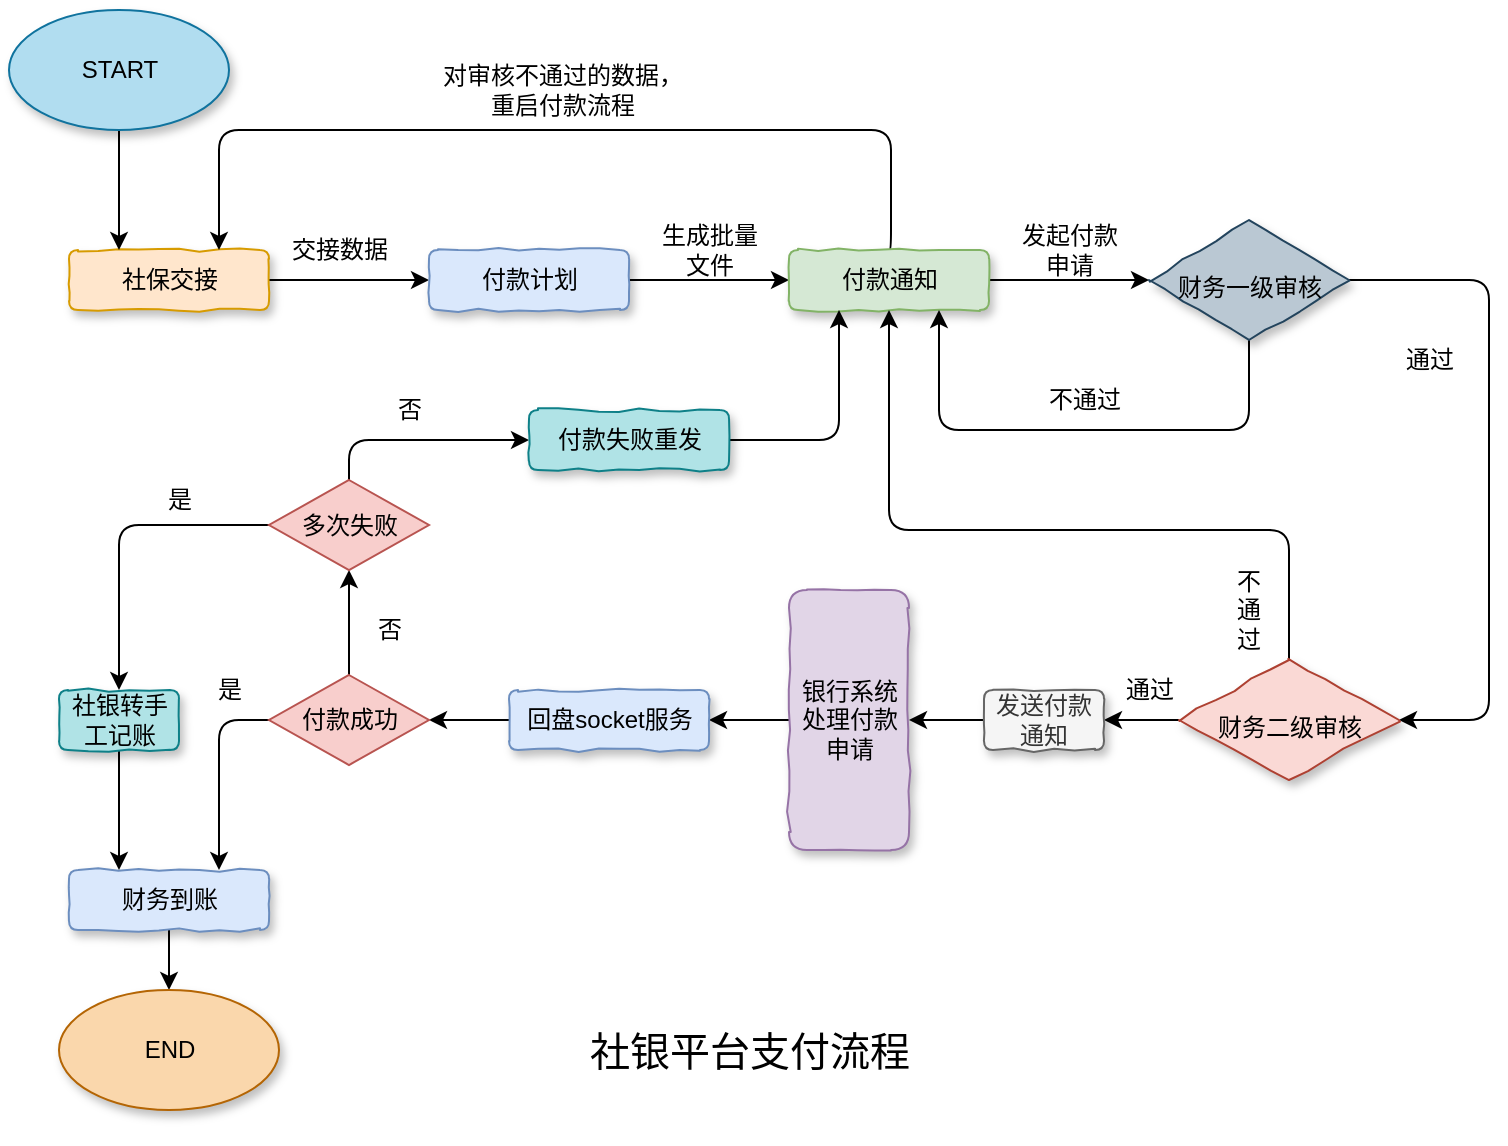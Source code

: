 <mxfile version="12.3.2" type="device" pages="1"><diagram id="mwS_Z8LhpK5Ed59rrG7H" name="第 1 页"><mxGraphModel dx="1320" dy="554" grid="1" gridSize="10" guides="1" tooltips="1" connect="1" arrows="1" fold="1" page="1" pageScale="1" pageWidth="827" pageHeight="1169" math="0" shadow="0"><root><mxCell id="0"/><mxCell id="1" parent="0"/><mxCell id="VcwS3am4rxy-Df3fU-VQ-3" value="" style="edgeStyle=orthogonalEdgeStyle;rounded=0;orthogonalLoop=1;jettySize=auto;html=1;" edge="1" parent="1" source="VcwS3am4rxy-Df3fU-VQ-1" target="VcwS3am4rxy-Df3fU-VQ-2"><mxGeometry relative="1" as="geometry"/></mxCell><mxCell id="VcwS3am4rxy-Df3fU-VQ-1" value="社保交接" style="rounded=1;whiteSpace=wrap;html=1;fillColor=#ffe6cc;strokeColor=#d79b00;comic=1;shadow=1;" vertex="1" parent="1"><mxGeometry x="72.5" y="160" width="100" height="30" as="geometry"/></mxCell><mxCell id="VcwS3am4rxy-Df3fU-VQ-5" value="" style="edgeStyle=orthogonalEdgeStyle;rounded=0;orthogonalLoop=1;jettySize=auto;html=1;" edge="1" parent="1" source="VcwS3am4rxy-Df3fU-VQ-2" target="VcwS3am4rxy-Df3fU-VQ-4"><mxGeometry relative="1" as="geometry"/></mxCell><mxCell id="VcwS3am4rxy-Df3fU-VQ-2" value="付款计划" style="rounded=1;whiteSpace=wrap;html=1;fillColor=#dae8fc;strokeColor=#6c8ebf;comic=1;shadow=1;" vertex="1" parent="1"><mxGeometry x="252.5" y="160" width="100" height="30" as="geometry"/></mxCell><mxCell id="VcwS3am4rxy-Df3fU-VQ-7" value="" style="edgeStyle=orthogonalEdgeStyle;rounded=0;orthogonalLoop=1;jettySize=auto;html=1;" edge="1" parent="1" source="VcwS3am4rxy-Df3fU-VQ-4"><mxGeometry relative="1" as="geometry"><mxPoint x="612.5" y="175" as="targetPoint"/></mxGeometry></mxCell><mxCell id="VcwS3am4rxy-Df3fU-VQ-59" style="edgeStyle=orthogonalEdgeStyle;rounded=1;orthogonalLoop=1;jettySize=auto;html=1;exitX=0.5;exitY=0;exitDx=0;exitDy=0;entryX=0.75;entryY=0;entryDx=0;entryDy=0;strokeColor=#000000;strokeWidth=1;fontSize=20;" edge="1" parent="1" source="VcwS3am4rxy-Df3fU-VQ-4" target="VcwS3am4rxy-Df3fU-VQ-1"><mxGeometry relative="1" as="geometry"><Array as="points"><mxPoint x="483.5" y="100"/><mxPoint x="147.5" y="100"/></Array></mxGeometry></mxCell><mxCell id="VcwS3am4rxy-Df3fU-VQ-4" value="付款通知" style="rounded=1;whiteSpace=wrap;html=1;fillColor=#d5e8d4;strokeColor=#82b366;comic=1;shadow=1;" vertex="1" parent="1"><mxGeometry x="432.5" y="160" width="100" height="30" as="geometry"/></mxCell><mxCell id="VcwS3am4rxy-Df3fU-VQ-9" value="" style="edgeStyle=orthogonalEdgeStyle;rounded=1;orthogonalLoop=1;jettySize=auto;html=1;exitX=1;exitY=0.5;exitDx=0;exitDy=0;entryX=1;entryY=0.5;entryDx=0;entryDy=0;" edge="1" parent="1" source="VcwS3am4rxy-Df3fU-VQ-55" target="VcwS3am4rxy-Df3fU-VQ-46"><mxGeometry relative="1" as="geometry"><mxPoint x="712.5" y="175.333" as="sourcePoint"/><mxPoint x="732.5" y="395" as="targetPoint"/><Array as="points"><mxPoint x="782.5" y="175"/><mxPoint x="782.5" y="395"/></Array></mxGeometry></mxCell><mxCell id="VcwS3am4rxy-Df3fU-VQ-19" style="edgeStyle=orthogonalEdgeStyle;rounded=1;orthogonalLoop=1;jettySize=auto;html=1;" edge="1" parent="1" source="VcwS3am4rxy-Df3fU-VQ-16"><mxGeometry relative="1" as="geometry"><mxPoint x="392.5" y="395" as="targetPoint"/></mxGeometry></mxCell><mxCell id="VcwS3am4rxy-Df3fU-VQ-16" value="银行系统处理付款申请" style="rounded=1;whiteSpace=wrap;html=1;fillColor=#e1d5e7;strokeColor=#9673a6;comic=1;shadow=1;" vertex="1" parent="1"><mxGeometry x="432.5" y="330" width="60" height="130" as="geometry"/></mxCell><mxCell id="VcwS3am4rxy-Df3fU-VQ-10" value="交接数据" style="text;html=1;strokeColor=none;fillColor=none;align=center;verticalAlign=middle;whiteSpace=wrap;rounded=0;shadow=1;comic=1;" vertex="1" parent="1"><mxGeometry x="182.5" y="150" width="50" height="20" as="geometry"/></mxCell><mxCell id="VcwS3am4rxy-Df3fU-VQ-11" value="生成批量文件" style="text;html=1;strokeColor=none;fillColor=none;align=center;verticalAlign=middle;whiteSpace=wrap;rounded=0;shadow=1;comic=1;" vertex="1" parent="1"><mxGeometry x="367.5" y="150" width="50" height="20" as="geometry"/></mxCell><mxCell id="VcwS3am4rxy-Df3fU-VQ-14" value="发起付款申请" style="text;html=1;strokeColor=none;fillColor=none;align=center;verticalAlign=middle;whiteSpace=wrap;rounded=0;shadow=1;comic=1;" vertex="1" parent="1"><mxGeometry x="547.5" y="150" width="50" height="20" as="geometry"/></mxCell><mxCell id="VcwS3am4rxy-Df3fU-VQ-18" value="通过" style="text;html=1;strokeColor=none;fillColor=none;align=center;verticalAlign=middle;whiteSpace=wrap;rounded=0;shadow=1;comic=1;" vertex="1" parent="1"><mxGeometry x="582.5" y="360" width="60" height="40" as="geometry"/></mxCell><mxCell id="VcwS3am4rxy-Df3fU-VQ-22" style="edgeStyle=orthogonalEdgeStyle;rounded=1;orthogonalLoop=1;jettySize=auto;html=1;exitX=0;exitY=0.5;exitDx=0;exitDy=0;" edge="1" parent="1" source="VcwS3am4rxy-Df3fU-VQ-20" target="VcwS3am4rxy-Df3fU-VQ-23"><mxGeometry relative="1" as="geometry"><mxPoint x="212.5" y="394.862" as="targetPoint"/></mxGeometry></mxCell><mxCell id="VcwS3am4rxy-Df3fU-VQ-20" value="回盘socket服务" style="rounded=1;whiteSpace=wrap;html=1;fillColor=#dae8fc;strokeColor=#6c8ebf;comic=1;shadow=1;" vertex="1" parent="1"><mxGeometry x="292.5" y="380" width="100" height="30" as="geometry"/></mxCell><mxCell id="VcwS3am4rxy-Df3fU-VQ-24" style="edgeStyle=orthogonalEdgeStyle;rounded=1;orthogonalLoop=1;jettySize=auto;html=1;exitX=0;exitY=0.5;exitDx=0;exitDy=0;entryX=0.75;entryY=0;entryDx=0;entryDy=0;" edge="1" parent="1" source="VcwS3am4rxy-Df3fU-VQ-23" target="VcwS3am4rxy-Df3fU-VQ-25"><mxGeometry relative="1" as="geometry"><mxPoint x="132.5" y="500" as="targetPoint"/></mxGeometry></mxCell><mxCell id="VcwS3am4rxy-Df3fU-VQ-29" value="" style="edgeStyle=orthogonalEdgeStyle;rounded=1;orthogonalLoop=1;jettySize=auto;html=1;" edge="1" parent="1" source="VcwS3am4rxy-Df3fU-VQ-23" target="VcwS3am4rxy-Df3fU-VQ-28"><mxGeometry relative="1" as="geometry"/></mxCell><mxCell id="VcwS3am4rxy-Df3fU-VQ-23" value="付款成功" style="rhombus;whiteSpace=wrap;html=1;fillColor=#f8cecc;strokeColor=#b85450;" vertex="1" parent="1"><mxGeometry x="172.5" y="372.5" width="80" height="45" as="geometry"/></mxCell><mxCell id="VcwS3am4rxy-Df3fU-VQ-31" style="edgeStyle=orthogonalEdgeStyle;rounded=1;orthogonalLoop=1;jettySize=auto;html=1;exitX=0;exitY=0.5;exitDx=0;exitDy=0;entryX=0.5;entryY=0;entryDx=0;entryDy=0;" edge="1" parent="1" source="VcwS3am4rxy-Df3fU-VQ-28" target="VcwS3am4rxy-Df3fU-VQ-36"><mxGeometry relative="1" as="geometry"><mxPoint x="132.5" y="297.833" as="targetPoint"/></mxGeometry></mxCell><mxCell id="VcwS3am4rxy-Df3fU-VQ-34" style="edgeStyle=orthogonalEdgeStyle;rounded=1;orthogonalLoop=1;jettySize=auto;html=1;exitX=0.5;exitY=0;exitDx=0;exitDy=0;entryX=0;entryY=0.5;entryDx=0;entryDy=0;fillColor=#b0e3e6;strokeColor=#000000;" edge="1" parent="1" source="VcwS3am4rxy-Df3fU-VQ-28" target="VcwS3am4rxy-Df3fU-VQ-33"><mxGeometry relative="1" as="geometry"/></mxCell><mxCell id="VcwS3am4rxy-Df3fU-VQ-28" value="多次失败" style="rhombus;whiteSpace=wrap;html=1;fillColor=#f8cecc;strokeColor=#b85450;" vertex="1" parent="1"><mxGeometry x="172.5" y="275" width="80" height="45" as="geometry"/></mxCell><mxCell id="VcwS3am4rxy-Df3fU-VQ-42" style="edgeStyle=orthogonalEdgeStyle;rounded=1;orthogonalLoop=1;jettySize=auto;html=1;exitX=0.5;exitY=1;exitDx=0;exitDy=0;strokeColor=#000000;" edge="1" parent="1" source="VcwS3am4rxy-Df3fU-VQ-25" target="VcwS3am4rxy-Df3fU-VQ-41"><mxGeometry relative="1" as="geometry"/></mxCell><mxCell id="VcwS3am4rxy-Df3fU-VQ-25" value="财务到账" style="rounded=1;whiteSpace=wrap;html=1;fillColor=#dae8fc;strokeColor=#6c8ebf;comic=1;shadow=1;" vertex="1" parent="1"><mxGeometry x="72.5" y="470" width="100" height="30" as="geometry"/></mxCell><mxCell id="VcwS3am4rxy-Df3fU-VQ-26" value="是" style="text;html=1;strokeColor=none;fillColor=none;align=center;verticalAlign=middle;whiteSpace=wrap;rounded=0;shadow=1;comic=1;" vertex="1" parent="1"><mxGeometry x="127.5" y="370" width="50" height="20" as="geometry"/></mxCell><mxCell id="VcwS3am4rxy-Df3fU-VQ-27" value="否" style="text;html=1;strokeColor=none;fillColor=none;align=center;verticalAlign=middle;whiteSpace=wrap;rounded=0;shadow=1;comic=1;" vertex="1" parent="1"><mxGeometry x="212.5" y="340" width="40" height="20" as="geometry"/></mxCell><mxCell id="VcwS3am4rxy-Df3fU-VQ-35" style="edgeStyle=orthogonalEdgeStyle;rounded=1;orthogonalLoop=1;jettySize=auto;html=1;entryX=0.25;entryY=1;entryDx=0;entryDy=0;" edge="1" parent="1" source="VcwS3am4rxy-Df3fU-VQ-33" target="VcwS3am4rxy-Df3fU-VQ-4"><mxGeometry relative="1" as="geometry"/></mxCell><mxCell id="VcwS3am4rxy-Df3fU-VQ-33" value="付款失败重发" style="rounded=1;whiteSpace=wrap;html=1;fillColor=#b0e3e6;strokeColor=#0e8088;comic=1;shadow=1;" vertex="1" parent="1"><mxGeometry x="302.5" y="240" width="100" height="30" as="geometry"/></mxCell><mxCell id="VcwS3am4rxy-Df3fU-VQ-37" style="edgeStyle=orthogonalEdgeStyle;rounded=1;orthogonalLoop=1;jettySize=auto;html=1;exitX=0.5;exitY=1;exitDx=0;exitDy=0;entryX=0.25;entryY=0;entryDx=0;entryDy=0;strokeColor=#000000;" edge="1" parent="1" source="VcwS3am4rxy-Df3fU-VQ-36" target="VcwS3am4rxy-Df3fU-VQ-25"><mxGeometry relative="1" as="geometry"/></mxCell><mxCell id="VcwS3am4rxy-Df3fU-VQ-36" value="社银转手工记账" style="rounded=1;whiteSpace=wrap;html=1;fillColor=#b0e3e6;strokeColor=#0e8088;comic=1;shadow=1;" vertex="1" parent="1"><mxGeometry x="67.5" y="380" width="60" height="30" as="geometry"/></mxCell><mxCell id="VcwS3am4rxy-Df3fU-VQ-38" value="否" style="text;html=1;strokeColor=none;fillColor=none;align=center;verticalAlign=middle;whiteSpace=wrap;rounded=0;shadow=1;comic=1;" vertex="1" parent="1"><mxGeometry x="222.5" y="230" width="40" height="20" as="geometry"/></mxCell><mxCell id="VcwS3am4rxy-Df3fU-VQ-39" value="是" style="text;html=1;strokeColor=none;fillColor=none;align=center;verticalAlign=middle;whiteSpace=wrap;rounded=0;shadow=1;comic=1;" vertex="1" parent="1"><mxGeometry x="102.5" y="275" width="50" height="20" as="geometry"/></mxCell><mxCell id="VcwS3am4rxy-Df3fU-VQ-41" value="END" style="ellipse;whiteSpace=wrap;html=1;shadow=1;comic=1;fillColor=#fad7ac;strokeColor=#b46504;" vertex="1" parent="1"><mxGeometry x="67.5" y="530" width="110" height="60" as="geometry"/></mxCell><mxCell id="VcwS3am4rxy-Df3fU-VQ-44" style="edgeStyle=orthogonalEdgeStyle;rounded=1;orthogonalLoop=1;jettySize=auto;html=1;exitX=0.5;exitY=1;exitDx=0;exitDy=0;entryX=0.25;entryY=0;entryDx=0;entryDy=0;strokeColor=#000000;" edge="1" parent="1" source="VcwS3am4rxy-Df3fU-VQ-43" target="VcwS3am4rxy-Df3fU-VQ-1"><mxGeometry relative="1" as="geometry"/></mxCell><mxCell id="VcwS3am4rxy-Df3fU-VQ-43" value="START" style="ellipse;whiteSpace=wrap;html=1;shadow=1;comic=1;fillColor=#b1ddf0;strokeColor=#10739e;" vertex="1" parent="1"><mxGeometry x="42.5" y="40" width="110" height="60" as="geometry"/></mxCell><mxCell id="VcwS3am4rxy-Df3fU-VQ-45" value="社银平台支付流程" style="text;html=1;strokeColor=none;fillColor=none;align=center;verticalAlign=middle;whiteSpace=wrap;rounded=0;shadow=1;comic=1;fontSize=20;fontStyle=0" vertex="1" parent="1"><mxGeometry x="292.5" y="520" width="240" height="80" as="geometry"/></mxCell><mxCell id="VcwS3am4rxy-Df3fU-VQ-51" style="edgeStyle=orthogonalEdgeStyle;rounded=1;orthogonalLoop=1;jettySize=auto;html=1;exitX=0;exitY=0.5;exitDx=0;exitDy=0;entryX=1;entryY=0.5;entryDx=0;entryDy=0;strokeColor=#000000;strokeWidth=1;fontSize=20;" edge="1" parent="1" source="VcwS3am4rxy-Df3fU-VQ-46" target="VcwS3am4rxy-Df3fU-VQ-49"><mxGeometry relative="1" as="geometry"/></mxCell><mxCell id="VcwS3am4rxy-Df3fU-VQ-53" style="edgeStyle=orthogonalEdgeStyle;rounded=1;orthogonalLoop=1;jettySize=auto;html=1;exitX=0.5;exitY=0;exitDx=0;exitDy=0;strokeColor=#000000;strokeWidth=1;fontSize=20;" edge="1" parent="1" source="VcwS3am4rxy-Df3fU-VQ-46"><mxGeometry relative="1" as="geometry"><mxPoint x="482.5" y="190" as="targetPoint"/><Array as="points"><mxPoint x="682.5" y="300"/><mxPoint x="482.5" y="300"/></Array></mxGeometry></mxCell><mxCell id="VcwS3am4rxy-Df3fU-VQ-46" value="&lt;span style=&quot;font-size: 12px ; white-space: normal&quot;&gt;财务二级审核&lt;/span&gt;" style="rhombus;whiteSpace=wrap;html=1;shadow=1;comic=1;fontSize=20;fillColor=#fad9d5;strokeColor=#ae4132;" vertex="1" parent="1"><mxGeometry x="627.5" y="365" width="110" height="60" as="geometry"/></mxCell><mxCell id="VcwS3am4rxy-Df3fU-VQ-52" style="edgeStyle=orthogonalEdgeStyle;rounded=1;orthogonalLoop=1;jettySize=auto;html=1;exitX=0;exitY=0.5;exitDx=0;exitDy=0;entryX=1;entryY=0.5;entryDx=0;entryDy=0;strokeColor=#000000;strokeWidth=1;fontSize=20;" edge="1" parent="1" source="VcwS3am4rxy-Df3fU-VQ-49" target="VcwS3am4rxy-Df3fU-VQ-16"><mxGeometry relative="1" as="geometry"/></mxCell><mxCell id="VcwS3am4rxy-Df3fU-VQ-49" value="发送付款通知" style="rounded=1;whiteSpace=wrap;html=1;fillColor=#f5f5f5;strokeColor=#666666;comic=1;shadow=1;fontColor=#333333;" vertex="1" parent="1"><mxGeometry x="530" y="380" width="60" height="30" as="geometry"/></mxCell><mxCell id="VcwS3am4rxy-Df3fU-VQ-54" value="不通过" style="text;html=1;strokeColor=none;fillColor=none;align=center;verticalAlign=middle;whiteSpace=wrap;rounded=0;shadow=1;comic=1;" vertex="1" parent="1"><mxGeometry x="650" y="320" width="25" height="40" as="geometry"/></mxCell><mxCell id="VcwS3am4rxy-Df3fU-VQ-57" style="edgeStyle=orthogonalEdgeStyle;rounded=1;orthogonalLoop=1;jettySize=auto;html=1;exitX=0.5;exitY=1;exitDx=0;exitDy=0;strokeColor=#000000;strokeWidth=1;fontSize=20;" edge="1" parent="1" source="VcwS3am4rxy-Df3fU-VQ-55"><mxGeometry relative="1" as="geometry"><mxPoint x="507.5" y="190" as="targetPoint"/><Array as="points"><mxPoint x="662.5" y="250"/><mxPoint x="507.5" y="250"/></Array></mxGeometry></mxCell><mxCell id="VcwS3am4rxy-Df3fU-VQ-55" value="&lt;span style=&quot;font-size: 12px ; white-space: normal&quot;&gt;财务一级审核&lt;/span&gt;" style="rhombus;whiteSpace=wrap;html=1;shadow=1;comic=1;fontSize=20;fillColor=#bac8d3;strokeColor=#23445d;" vertex="1" parent="1"><mxGeometry x="612.5" y="145" width="100" height="60" as="geometry"/></mxCell><mxCell id="VcwS3am4rxy-Df3fU-VQ-56" value="通过" style="text;html=1;strokeColor=none;fillColor=none;align=center;verticalAlign=middle;whiteSpace=wrap;rounded=0;shadow=1;comic=1;" vertex="1" parent="1"><mxGeometry x="722.5" y="195" width="60" height="40" as="geometry"/></mxCell><mxCell id="VcwS3am4rxy-Df3fU-VQ-58" value="不通过" style="text;html=1;strokeColor=none;fillColor=none;align=center;verticalAlign=middle;whiteSpace=wrap;rounded=0;shadow=1;comic=1;" vertex="1" parent="1"><mxGeometry x="557.5" y="220" width="45" height="30" as="geometry"/></mxCell><mxCell id="VcwS3am4rxy-Df3fU-VQ-62" value="对审核不通过的数据，重启付款流程" style="text;html=1;strokeColor=none;fillColor=none;align=center;verticalAlign=middle;whiteSpace=wrap;rounded=0;shadow=1;comic=1;" vertex="1" parent="1"><mxGeometry x="252.5" y="70" width="133" height="20" as="geometry"/></mxCell></root></mxGraphModel></diagram></mxfile>